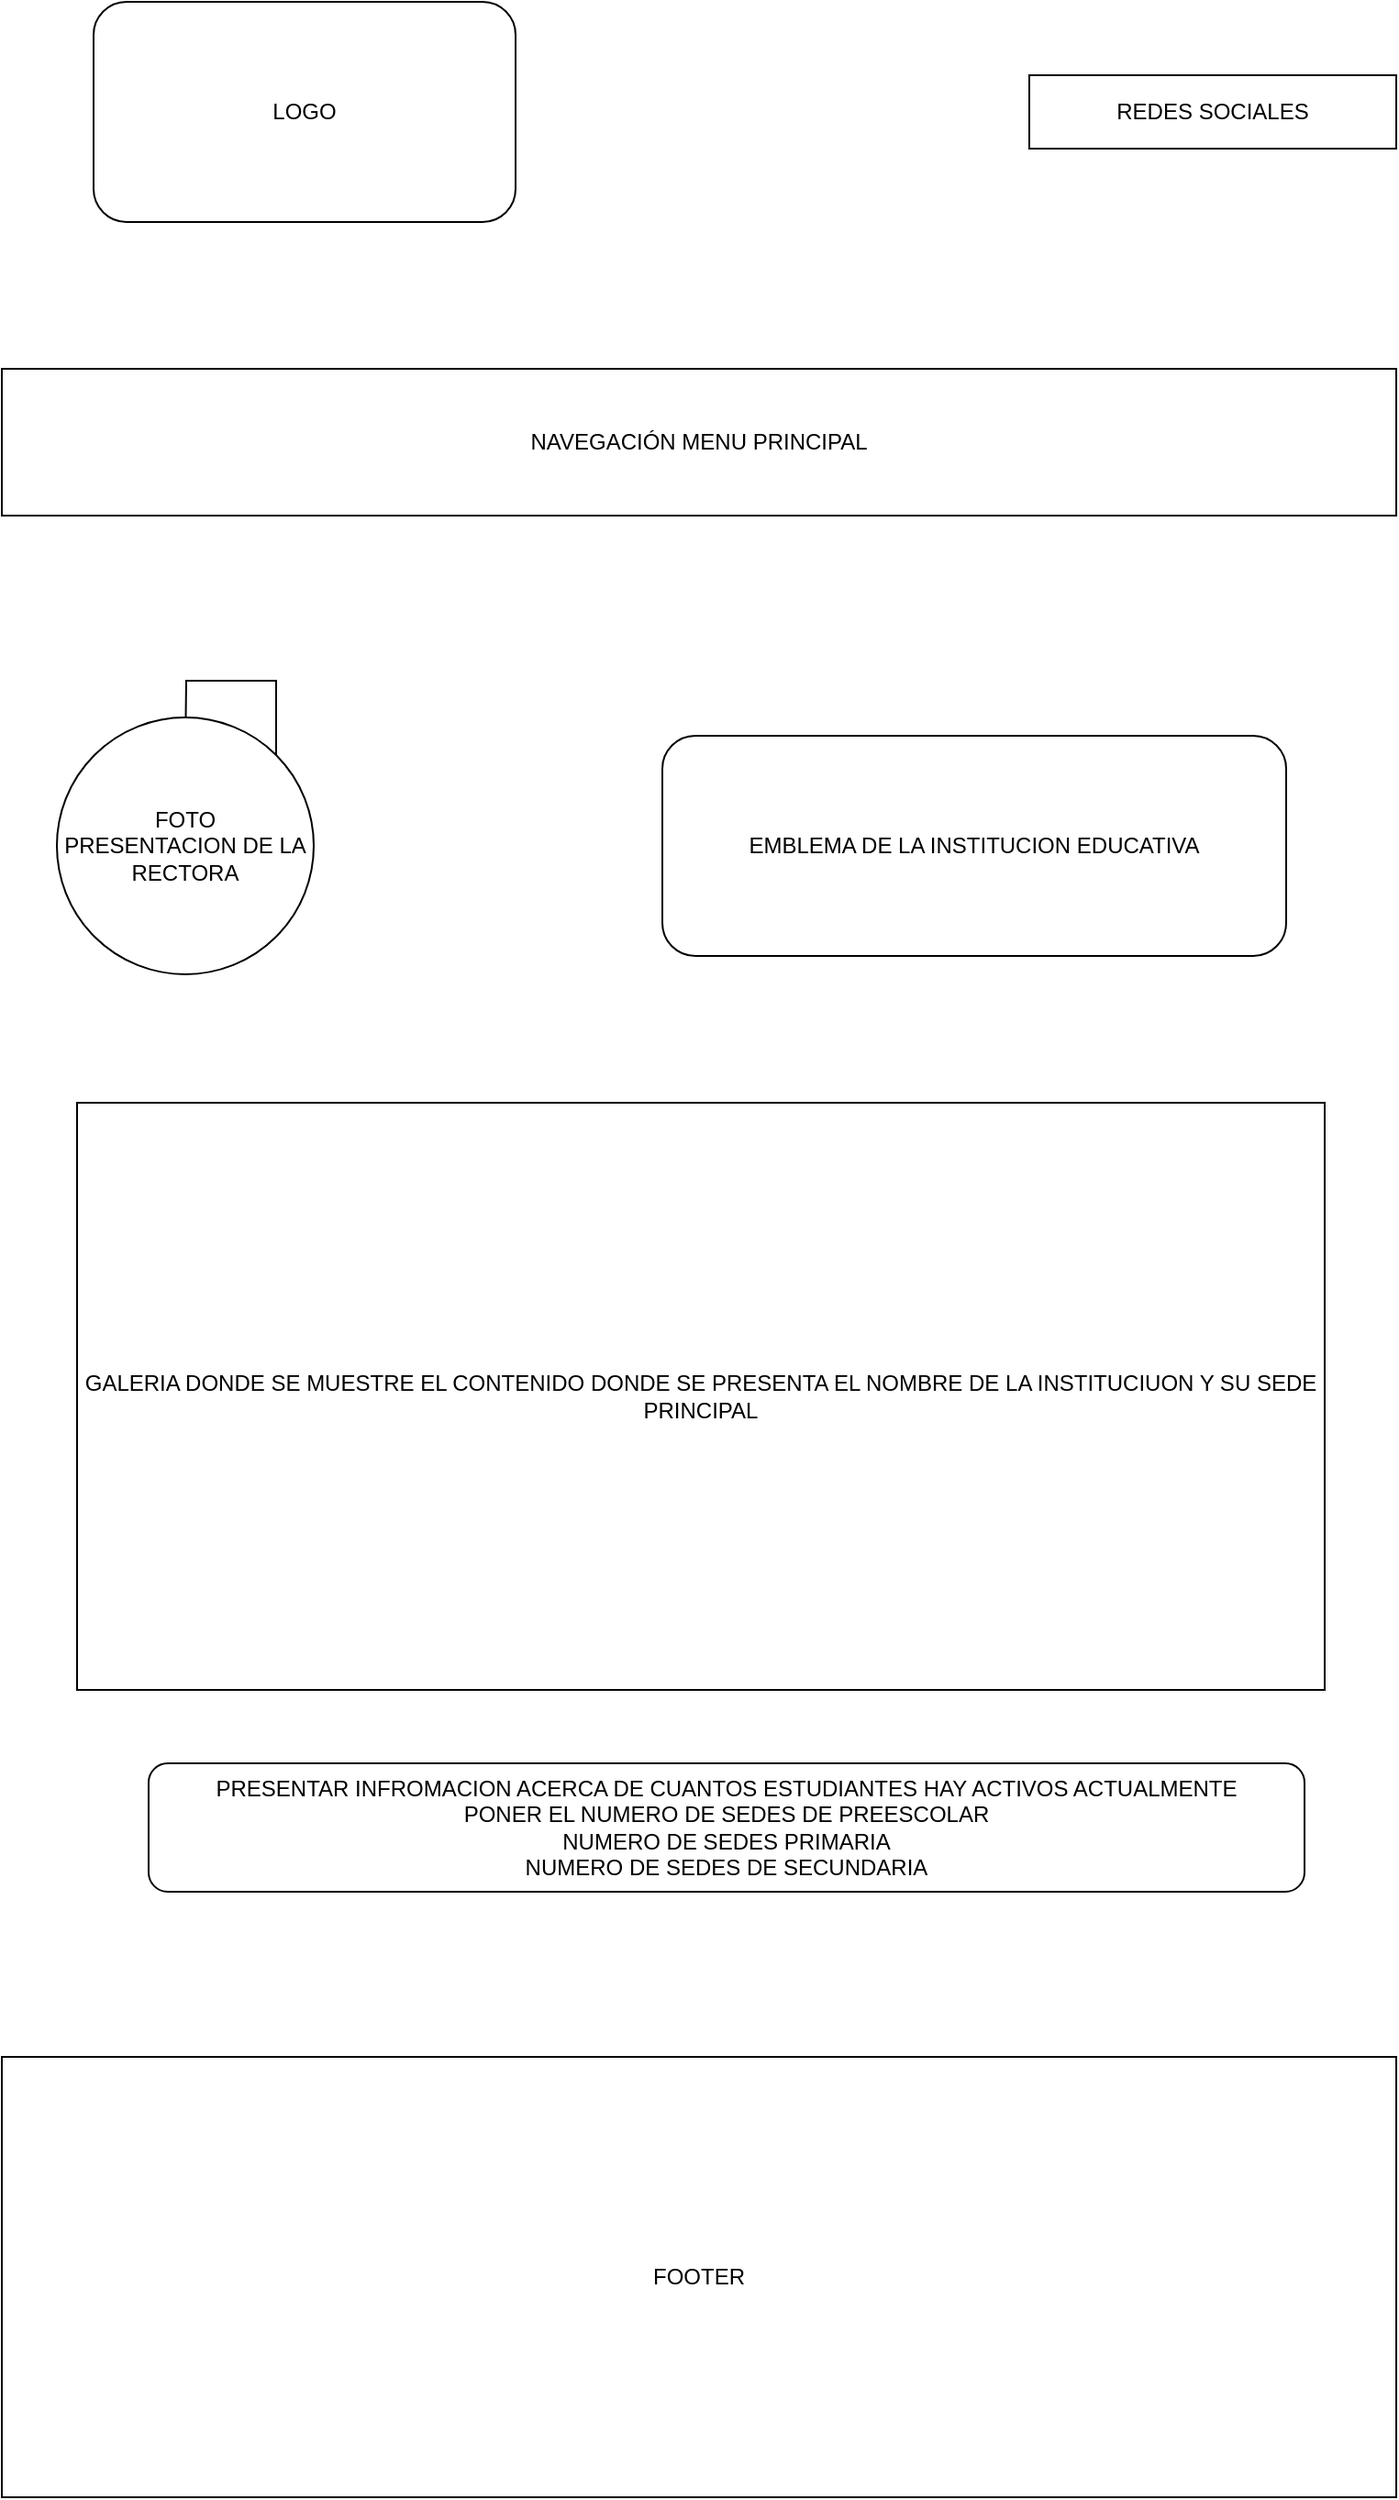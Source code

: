 <mxfile version="24.0.0" type="github">
  <diagram name="Página-1" id="djj3ZXUcn-spQ-AeiXdr">
    <mxGraphModel dx="880" dy="466" grid="1" gridSize="10" guides="1" tooltips="1" connect="1" arrows="1" fold="1" page="1" pageScale="1" pageWidth="827" pageHeight="1169" math="0" shadow="0">
      <root>
        <mxCell id="0" />
        <mxCell id="1" parent="0" />
        <mxCell id="-t3dqLqAsf-GsAG9dkLh-1" value="LOGO" style="rounded=1;whiteSpace=wrap;html=1;" vertex="1" parent="1">
          <mxGeometry x="90" y="40" width="230" height="120" as="geometry" />
        </mxCell>
        <mxCell id="-t3dqLqAsf-GsAG9dkLh-2" value="REDES SOCIALES" style="rounded=0;whiteSpace=wrap;html=1;" vertex="1" parent="1">
          <mxGeometry x="600" y="80" width="200" height="40" as="geometry" />
        </mxCell>
        <mxCell id="-t3dqLqAsf-GsAG9dkLh-3" value="NAVEGACIÓN MENU PRINCIPAL" style="rounded=0;whiteSpace=wrap;html=1;" vertex="1" parent="1">
          <mxGeometry x="40" y="240" width="760" height="80" as="geometry" />
        </mxCell>
        <mxCell id="-t3dqLqAsf-GsAG9dkLh-6" value="GALERIA DONDE SE MUESTRE EL CONTENIDO DONDE SE PRESENTA EL NOMBRE DE LA INSTITUCIUON Y SU SEDE PRINCIPAL" style="rounded=0;whiteSpace=wrap;html=1;" vertex="1" parent="1">
          <mxGeometry x="81" y="640" width="680" height="320" as="geometry" />
        </mxCell>
        <mxCell id="-t3dqLqAsf-GsAG9dkLh-9" style="edgeStyle=orthogonalEdgeStyle;rounded=0;orthogonalLoop=1;jettySize=auto;html=1;exitX=1;exitY=0;exitDx=0;exitDy=0;" edge="1" parent="1" source="-t3dqLqAsf-GsAG9dkLh-8">
          <mxGeometry relative="1" as="geometry">
            <mxPoint x="140" y="450" as="targetPoint" />
          </mxGeometry>
        </mxCell>
        <mxCell id="-t3dqLqAsf-GsAG9dkLh-8" value="&lt;div&gt;FOTO&lt;/div&gt;&lt;div&gt;PRESENTACION DE LA RECTORA&lt;br&gt;&lt;/div&gt;" style="ellipse;whiteSpace=wrap;html=1;aspect=fixed;" vertex="1" parent="1">
          <mxGeometry x="70" y="430" width="140" height="140" as="geometry" />
        </mxCell>
        <mxCell id="-t3dqLqAsf-GsAG9dkLh-10" value="EMBLEMA DE LA INSTITUCION EDUCATIVA" style="rounded=1;whiteSpace=wrap;html=1;" vertex="1" parent="1">
          <mxGeometry x="400" y="440" width="340" height="120" as="geometry" />
        </mxCell>
        <mxCell id="-t3dqLqAsf-GsAG9dkLh-11" value="&lt;div&gt;PRESENTAR INFROMACION ACERCA DE CUANTOS ESTUDIANTES HAY ACTIVOS ACTUALMENTE&lt;/div&gt;&lt;div&gt;PONER EL NUMERO DE SEDES DE PREESCOLAR &lt;br&gt;&lt;/div&gt;&lt;div&gt;NUMERO DE SEDES PRIMARIA &lt;br&gt;&lt;/div&gt;&lt;div&gt;NUMERO DE SEDES DE SECUNDARIA&lt;br&gt;&lt;/div&gt;" style="rounded=1;whiteSpace=wrap;html=1;" vertex="1" parent="1">
          <mxGeometry x="120" y="1000" width="630" height="70" as="geometry" />
        </mxCell>
        <mxCell id="-t3dqLqAsf-GsAG9dkLh-12" value="FOOTER" style="rounded=0;whiteSpace=wrap;html=1;" vertex="1" parent="1">
          <mxGeometry x="40" y="1160" width="760" height="240" as="geometry" />
        </mxCell>
      </root>
    </mxGraphModel>
  </diagram>
</mxfile>
